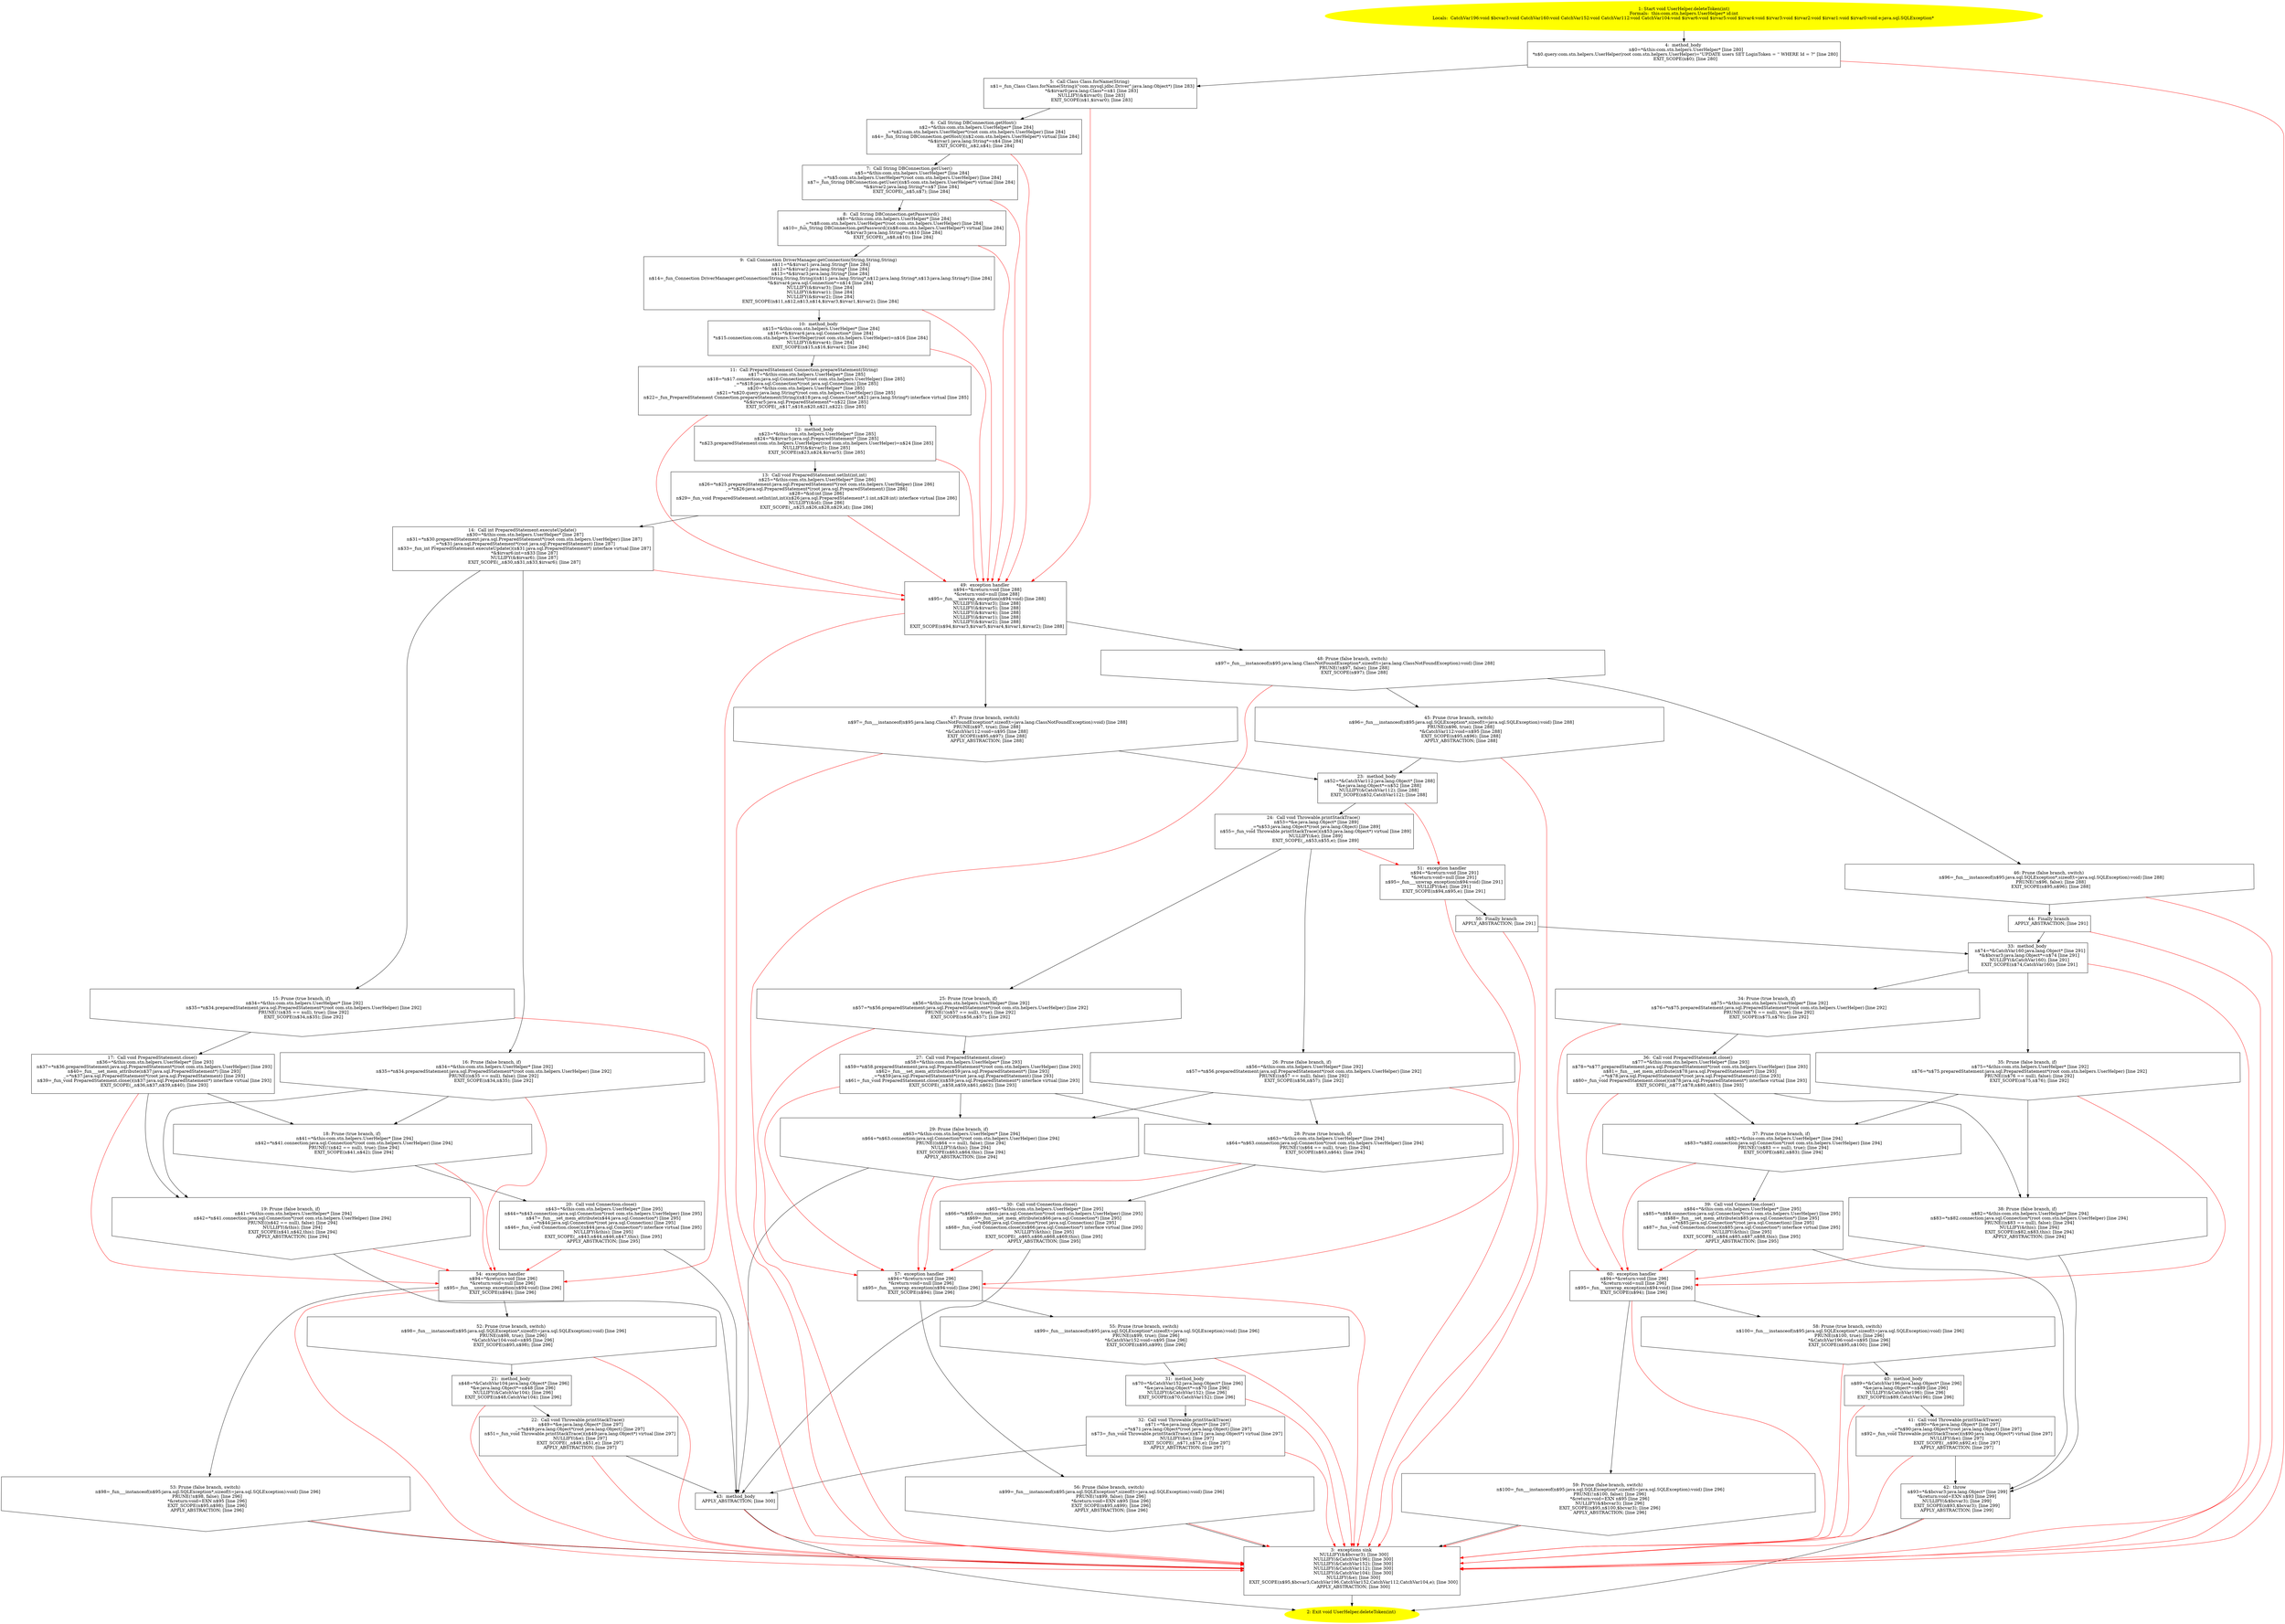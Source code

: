 /* @generated */
digraph cfg {
"com.stn.helpers.UserHelper.deleteToken(int):void.5bb02e647f7fdc0b136f45b7c01f0641_1" [label="1: Start void UserHelper.deleteToken(int)\nFormals:  this:com.stn.helpers.UserHelper* id:int\nLocals:  CatchVar196:void $bcvar3:void CatchVar160:void CatchVar152:void CatchVar112:void CatchVar104:void $irvar6:void $irvar5:void $irvar4:void $irvar3:void $irvar2:void $irvar1:void $irvar0:void e:java.sql.SQLException* \n  " color=yellow style=filled]
	

	 "com.stn.helpers.UserHelper.deleteToken(int):void.5bb02e647f7fdc0b136f45b7c01f0641_1" -> "com.stn.helpers.UserHelper.deleteToken(int):void.5bb02e647f7fdc0b136f45b7c01f0641_4" ;
"com.stn.helpers.UserHelper.deleteToken(int):void.5bb02e647f7fdc0b136f45b7c01f0641_2" [label="2: Exit void UserHelper.deleteToken(int) \n  " color=yellow style=filled]
	

"com.stn.helpers.UserHelper.deleteToken(int):void.5bb02e647f7fdc0b136f45b7c01f0641_3" [label="3:  exceptions sink \n   NULLIFY(&$bcvar3); [line 300]\n  NULLIFY(&CatchVar196); [line 300]\n  NULLIFY(&CatchVar152); [line 300]\n  NULLIFY(&CatchVar112); [line 300]\n  NULLIFY(&CatchVar104); [line 300]\n  NULLIFY(&e); [line 300]\n  EXIT_SCOPE(n$95,$bcvar3,CatchVar196,CatchVar152,CatchVar112,CatchVar104,e); [line 300]\n  APPLY_ABSTRACTION; [line 300]\n " shape="box"]
	

	 "com.stn.helpers.UserHelper.deleteToken(int):void.5bb02e647f7fdc0b136f45b7c01f0641_3" -> "com.stn.helpers.UserHelper.deleteToken(int):void.5bb02e647f7fdc0b136f45b7c01f0641_2" ;
"com.stn.helpers.UserHelper.deleteToken(int):void.5bb02e647f7fdc0b136f45b7c01f0641_4" [label="4:  method_body \n   n$0=*&this:com.stn.helpers.UserHelper* [line 280]\n  *n$0.query:com.stn.helpers.UserHelper(root com.stn.helpers.UserHelper)=\"UPDATE users SET LoginToken = '' WHERE Id = ?\" [line 280]\n  EXIT_SCOPE(n$0); [line 280]\n " shape="box"]
	

	 "com.stn.helpers.UserHelper.deleteToken(int):void.5bb02e647f7fdc0b136f45b7c01f0641_4" -> "com.stn.helpers.UserHelper.deleteToken(int):void.5bb02e647f7fdc0b136f45b7c01f0641_5" ;
	 "com.stn.helpers.UserHelper.deleteToken(int):void.5bb02e647f7fdc0b136f45b7c01f0641_4" -> "com.stn.helpers.UserHelper.deleteToken(int):void.5bb02e647f7fdc0b136f45b7c01f0641_3" [color="red" ];
"com.stn.helpers.UserHelper.deleteToken(int):void.5bb02e647f7fdc0b136f45b7c01f0641_5" [label="5:  Call Class Class.forName(String) \n   n$1=_fun_Class Class.forName(String)(\"com.mysql.jdbc.Driver\":java.lang.Object*) [line 283]\n  *&$irvar0:java.lang.Class*=n$1 [line 283]\n  NULLIFY(&$irvar0); [line 283]\n  EXIT_SCOPE(n$1,$irvar0); [line 283]\n " shape="box"]
	

	 "com.stn.helpers.UserHelper.deleteToken(int):void.5bb02e647f7fdc0b136f45b7c01f0641_5" -> "com.stn.helpers.UserHelper.deleteToken(int):void.5bb02e647f7fdc0b136f45b7c01f0641_6" ;
	 "com.stn.helpers.UserHelper.deleteToken(int):void.5bb02e647f7fdc0b136f45b7c01f0641_5" -> "com.stn.helpers.UserHelper.deleteToken(int):void.5bb02e647f7fdc0b136f45b7c01f0641_49" [color="red" ];
"com.stn.helpers.UserHelper.deleteToken(int):void.5bb02e647f7fdc0b136f45b7c01f0641_6" [label="6:  Call String DBConnection.getHost() \n   n$2=*&this:com.stn.helpers.UserHelper* [line 284]\n  _=*n$2:com.stn.helpers.UserHelper*(root com.stn.helpers.UserHelper) [line 284]\n  n$4=_fun_String DBConnection.getHost()(n$2:com.stn.helpers.UserHelper*) virtual [line 284]\n  *&$irvar1:java.lang.String*=n$4 [line 284]\n  EXIT_SCOPE(_,n$2,n$4); [line 284]\n " shape="box"]
	

	 "com.stn.helpers.UserHelper.deleteToken(int):void.5bb02e647f7fdc0b136f45b7c01f0641_6" -> "com.stn.helpers.UserHelper.deleteToken(int):void.5bb02e647f7fdc0b136f45b7c01f0641_7" ;
	 "com.stn.helpers.UserHelper.deleteToken(int):void.5bb02e647f7fdc0b136f45b7c01f0641_6" -> "com.stn.helpers.UserHelper.deleteToken(int):void.5bb02e647f7fdc0b136f45b7c01f0641_49" [color="red" ];
"com.stn.helpers.UserHelper.deleteToken(int):void.5bb02e647f7fdc0b136f45b7c01f0641_7" [label="7:  Call String DBConnection.getUser() \n   n$5=*&this:com.stn.helpers.UserHelper* [line 284]\n  _=*n$5:com.stn.helpers.UserHelper*(root com.stn.helpers.UserHelper) [line 284]\n  n$7=_fun_String DBConnection.getUser()(n$5:com.stn.helpers.UserHelper*) virtual [line 284]\n  *&$irvar2:java.lang.String*=n$7 [line 284]\n  EXIT_SCOPE(_,n$5,n$7); [line 284]\n " shape="box"]
	

	 "com.stn.helpers.UserHelper.deleteToken(int):void.5bb02e647f7fdc0b136f45b7c01f0641_7" -> "com.stn.helpers.UserHelper.deleteToken(int):void.5bb02e647f7fdc0b136f45b7c01f0641_8" ;
	 "com.stn.helpers.UserHelper.deleteToken(int):void.5bb02e647f7fdc0b136f45b7c01f0641_7" -> "com.stn.helpers.UserHelper.deleteToken(int):void.5bb02e647f7fdc0b136f45b7c01f0641_49" [color="red" ];
"com.stn.helpers.UserHelper.deleteToken(int):void.5bb02e647f7fdc0b136f45b7c01f0641_8" [label="8:  Call String DBConnection.getPassword() \n   n$8=*&this:com.stn.helpers.UserHelper* [line 284]\n  _=*n$8:com.stn.helpers.UserHelper*(root com.stn.helpers.UserHelper) [line 284]\n  n$10=_fun_String DBConnection.getPassword()(n$8:com.stn.helpers.UserHelper*) virtual [line 284]\n  *&$irvar3:java.lang.String*=n$10 [line 284]\n  EXIT_SCOPE(_,n$8,n$10); [line 284]\n " shape="box"]
	

	 "com.stn.helpers.UserHelper.deleteToken(int):void.5bb02e647f7fdc0b136f45b7c01f0641_8" -> "com.stn.helpers.UserHelper.deleteToken(int):void.5bb02e647f7fdc0b136f45b7c01f0641_9" ;
	 "com.stn.helpers.UserHelper.deleteToken(int):void.5bb02e647f7fdc0b136f45b7c01f0641_8" -> "com.stn.helpers.UserHelper.deleteToken(int):void.5bb02e647f7fdc0b136f45b7c01f0641_49" [color="red" ];
"com.stn.helpers.UserHelper.deleteToken(int):void.5bb02e647f7fdc0b136f45b7c01f0641_9" [label="9:  Call Connection DriverManager.getConnection(String,String,String) \n   n$11=*&$irvar1:java.lang.String* [line 284]\n  n$12=*&$irvar2:java.lang.String* [line 284]\n  n$13=*&$irvar3:java.lang.String* [line 284]\n  n$14=_fun_Connection DriverManager.getConnection(String,String,String)(n$11:java.lang.String*,n$12:java.lang.String*,n$13:java.lang.String*) [line 284]\n  *&$irvar4:java.sql.Connection*=n$14 [line 284]\n  NULLIFY(&$irvar3); [line 284]\n  NULLIFY(&$irvar1); [line 284]\n  NULLIFY(&$irvar2); [line 284]\n  EXIT_SCOPE(n$11,n$12,n$13,n$14,$irvar3,$irvar1,$irvar2); [line 284]\n " shape="box"]
	

	 "com.stn.helpers.UserHelper.deleteToken(int):void.5bb02e647f7fdc0b136f45b7c01f0641_9" -> "com.stn.helpers.UserHelper.deleteToken(int):void.5bb02e647f7fdc0b136f45b7c01f0641_10" ;
	 "com.stn.helpers.UserHelper.deleteToken(int):void.5bb02e647f7fdc0b136f45b7c01f0641_9" -> "com.stn.helpers.UserHelper.deleteToken(int):void.5bb02e647f7fdc0b136f45b7c01f0641_49" [color="red" ];
"com.stn.helpers.UserHelper.deleteToken(int):void.5bb02e647f7fdc0b136f45b7c01f0641_10" [label="10:  method_body \n   n$15=*&this:com.stn.helpers.UserHelper* [line 284]\n  n$16=*&$irvar4:java.sql.Connection* [line 284]\n  *n$15.connection:com.stn.helpers.UserHelper(root com.stn.helpers.UserHelper)=n$16 [line 284]\n  NULLIFY(&$irvar4); [line 284]\n  EXIT_SCOPE(n$15,n$16,$irvar4); [line 284]\n " shape="box"]
	

	 "com.stn.helpers.UserHelper.deleteToken(int):void.5bb02e647f7fdc0b136f45b7c01f0641_10" -> "com.stn.helpers.UserHelper.deleteToken(int):void.5bb02e647f7fdc0b136f45b7c01f0641_11" ;
	 "com.stn.helpers.UserHelper.deleteToken(int):void.5bb02e647f7fdc0b136f45b7c01f0641_10" -> "com.stn.helpers.UserHelper.deleteToken(int):void.5bb02e647f7fdc0b136f45b7c01f0641_49" [color="red" ];
"com.stn.helpers.UserHelper.deleteToken(int):void.5bb02e647f7fdc0b136f45b7c01f0641_11" [label="11:  Call PreparedStatement Connection.prepareStatement(String) \n   n$17=*&this:com.stn.helpers.UserHelper* [line 285]\n  n$18=*n$17.connection:java.sql.Connection*(root com.stn.helpers.UserHelper) [line 285]\n  _=*n$18:java.sql.Connection*(root java.sql.Connection) [line 285]\n  n$20=*&this:com.stn.helpers.UserHelper* [line 285]\n  n$21=*n$20.query:java.lang.String*(root com.stn.helpers.UserHelper) [line 285]\n  n$22=_fun_PreparedStatement Connection.prepareStatement(String)(n$18:java.sql.Connection*,n$21:java.lang.String*) interface virtual [line 285]\n  *&$irvar5:java.sql.PreparedStatement*=n$22 [line 285]\n  EXIT_SCOPE(_,n$17,n$18,n$20,n$21,n$22); [line 285]\n " shape="box"]
	

	 "com.stn.helpers.UserHelper.deleteToken(int):void.5bb02e647f7fdc0b136f45b7c01f0641_11" -> "com.stn.helpers.UserHelper.deleteToken(int):void.5bb02e647f7fdc0b136f45b7c01f0641_12" ;
	 "com.stn.helpers.UserHelper.deleteToken(int):void.5bb02e647f7fdc0b136f45b7c01f0641_11" -> "com.stn.helpers.UserHelper.deleteToken(int):void.5bb02e647f7fdc0b136f45b7c01f0641_49" [color="red" ];
"com.stn.helpers.UserHelper.deleteToken(int):void.5bb02e647f7fdc0b136f45b7c01f0641_12" [label="12:  method_body \n   n$23=*&this:com.stn.helpers.UserHelper* [line 285]\n  n$24=*&$irvar5:java.sql.PreparedStatement* [line 285]\n  *n$23.preparedStatement:com.stn.helpers.UserHelper(root com.stn.helpers.UserHelper)=n$24 [line 285]\n  NULLIFY(&$irvar5); [line 285]\n  EXIT_SCOPE(n$23,n$24,$irvar5); [line 285]\n " shape="box"]
	

	 "com.stn.helpers.UserHelper.deleteToken(int):void.5bb02e647f7fdc0b136f45b7c01f0641_12" -> "com.stn.helpers.UserHelper.deleteToken(int):void.5bb02e647f7fdc0b136f45b7c01f0641_13" ;
	 "com.stn.helpers.UserHelper.deleteToken(int):void.5bb02e647f7fdc0b136f45b7c01f0641_12" -> "com.stn.helpers.UserHelper.deleteToken(int):void.5bb02e647f7fdc0b136f45b7c01f0641_49" [color="red" ];
"com.stn.helpers.UserHelper.deleteToken(int):void.5bb02e647f7fdc0b136f45b7c01f0641_13" [label="13:  Call void PreparedStatement.setInt(int,int) \n   n$25=*&this:com.stn.helpers.UserHelper* [line 286]\n  n$26=*n$25.preparedStatement:java.sql.PreparedStatement*(root com.stn.helpers.UserHelper) [line 286]\n  _=*n$26:java.sql.PreparedStatement*(root java.sql.PreparedStatement) [line 286]\n  n$28=*&id:int [line 286]\n  n$29=_fun_void PreparedStatement.setInt(int,int)(n$26:java.sql.PreparedStatement*,1:int,n$28:int) interface virtual [line 286]\n  NULLIFY(&id); [line 286]\n  EXIT_SCOPE(_,n$25,n$26,n$28,n$29,id); [line 286]\n " shape="box"]
	

	 "com.stn.helpers.UserHelper.deleteToken(int):void.5bb02e647f7fdc0b136f45b7c01f0641_13" -> "com.stn.helpers.UserHelper.deleteToken(int):void.5bb02e647f7fdc0b136f45b7c01f0641_14" ;
	 "com.stn.helpers.UserHelper.deleteToken(int):void.5bb02e647f7fdc0b136f45b7c01f0641_13" -> "com.stn.helpers.UserHelper.deleteToken(int):void.5bb02e647f7fdc0b136f45b7c01f0641_49" [color="red" ];
"com.stn.helpers.UserHelper.deleteToken(int):void.5bb02e647f7fdc0b136f45b7c01f0641_14" [label="14:  Call int PreparedStatement.executeUpdate() \n   n$30=*&this:com.stn.helpers.UserHelper* [line 287]\n  n$31=*n$30.preparedStatement:java.sql.PreparedStatement*(root com.stn.helpers.UserHelper) [line 287]\n  _=*n$31:java.sql.PreparedStatement*(root java.sql.PreparedStatement) [line 287]\n  n$33=_fun_int PreparedStatement.executeUpdate()(n$31:java.sql.PreparedStatement*) interface virtual [line 287]\n  *&$irvar6:int=n$33 [line 287]\n  NULLIFY(&$irvar6); [line 287]\n  EXIT_SCOPE(_,n$30,n$31,n$33,$irvar6); [line 287]\n " shape="box"]
	

	 "com.stn.helpers.UserHelper.deleteToken(int):void.5bb02e647f7fdc0b136f45b7c01f0641_14" -> "com.stn.helpers.UserHelper.deleteToken(int):void.5bb02e647f7fdc0b136f45b7c01f0641_15" ;
	 "com.stn.helpers.UserHelper.deleteToken(int):void.5bb02e647f7fdc0b136f45b7c01f0641_14" -> "com.stn.helpers.UserHelper.deleteToken(int):void.5bb02e647f7fdc0b136f45b7c01f0641_16" ;
	 "com.stn.helpers.UserHelper.deleteToken(int):void.5bb02e647f7fdc0b136f45b7c01f0641_14" -> "com.stn.helpers.UserHelper.deleteToken(int):void.5bb02e647f7fdc0b136f45b7c01f0641_49" [color="red" ];
"com.stn.helpers.UserHelper.deleteToken(int):void.5bb02e647f7fdc0b136f45b7c01f0641_15" [label="15: Prune (true branch, if) \n   n$34=*&this:com.stn.helpers.UserHelper* [line 292]\n  n$35=*n$34.preparedStatement:java.sql.PreparedStatement*(root com.stn.helpers.UserHelper) [line 292]\n  PRUNE(!(n$35 == null), true); [line 292]\n  EXIT_SCOPE(n$34,n$35); [line 292]\n " shape="invhouse"]
	

	 "com.stn.helpers.UserHelper.deleteToken(int):void.5bb02e647f7fdc0b136f45b7c01f0641_15" -> "com.stn.helpers.UserHelper.deleteToken(int):void.5bb02e647f7fdc0b136f45b7c01f0641_17" ;
	 "com.stn.helpers.UserHelper.deleteToken(int):void.5bb02e647f7fdc0b136f45b7c01f0641_15" -> "com.stn.helpers.UserHelper.deleteToken(int):void.5bb02e647f7fdc0b136f45b7c01f0641_54" [color="red" ];
"com.stn.helpers.UserHelper.deleteToken(int):void.5bb02e647f7fdc0b136f45b7c01f0641_16" [label="16: Prune (false branch, if) \n   n$34=*&this:com.stn.helpers.UserHelper* [line 292]\n  n$35=*n$34.preparedStatement:java.sql.PreparedStatement*(root com.stn.helpers.UserHelper) [line 292]\n  PRUNE((n$35 == null), false); [line 292]\n  EXIT_SCOPE(n$34,n$35); [line 292]\n " shape="invhouse"]
	

	 "com.stn.helpers.UserHelper.deleteToken(int):void.5bb02e647f7fdc0b136f45b7c01f0641_16" -> "com.stn.helpers.UserHelper.deleteToken(int):void.5bb02e647f7fdc0b136f45b7c01f0641_18" ;
	 "com.stn.helpers.UserHelper.deleteToken(int):void.5bb02e647f7fdc0b136f45b7c01f0641_16" -> "com.stn.helpers.UserHelper.deleteToken(int):void.5bb02e647f7fdc0b136f45b7c01f0641_19" ;
	 "com.stn.helpers.UserHelper.deleteToken(int):void.5bb02e647f7fdc0b136f45b7c01f0641_16" -> "com.stn.helpers.UserHelper.deleteToken(int):void.5bb02e647f7fdc0b136f45b7c01f0641_54" [color="red" ];
"com.stn.helpers.UserHelper.deleteToken(int):void.5bb02e647f7fdc0b136f45b7c01f0641_17" [label="17:  Call void PreparedStatement.close() \n   n$36=*&this:com.stn.helpers.UserHelper* [line 293]\n  n$37=*n$36.preparedStatement:java.sql.PreparedStatement*(root com.stn.helpers.UserHelper) [line 293]\n  n$40=_fun___set_mem_attribute(n$37:java.sql.PreparedStatement*) [line 293]\n  _=*n$37:java.sql.PreparedStatement*(root java.sql.PreparedStatement) [line 293]\n  n$39=_fun_void PreparedStatement.close()(n$37:java.sql.PreparedStatement*) interface virtual [line 293]\n  EXIT_SCOPE(_,n$36,n$37,n$39,n$40); [line 293]\n " shape="box"]
	

	 "com.stn.helpers.UserHelper.deleteToken(int):void.5bb02e647f7fdc0b136f45b7c01f0641_17" -> "com.stn.helpers.UserHelper.deleteToken(int):void.5bb02e647f7fdc0b136f45b7c01f0641_18" ;
	 "com.stn.helpers.UserHelper.deleteToken(int):void.5bb02e647f7fdc0b136f45b7c01f0641_17" -> "com.stn.helpers.UserHelper.deleteToken(int):void.5bb02e647f7fdc0b136f45b7c01f0641_19" ;
	 "com.stn.helpers.UserHelper.deleteToken(int):void.5bb02e647f7fdc0b136f45b7c01f0641_17" -> "com.stn.helpers.UserHelper.deleteToken(int):void.5bb02e647f7fdc0b136f45b7c01f0641_54" [color="red" ];
"com.stn.helpers.UserHelper.deleteToken(int):void.5bb02e647f7fdc0b136f45b7c01f0641_18" [label="18: Prune (true branch, if) \n   n$41=*&this:com.stn.helpers.UserHelper* [line 294]\n  n$42=*n$41.connection:java.sql.Connection*(root com.stn.helpers.UserHelper) [line 294]\n  PRUNE(!(n$42 == null), true); [line 294]\n  EXIT_SCOPE(n$41,n$42); [line 294]\n " shape="invhouse"]
	

	 "com.stn.helpers.UserHelper.deleteToken(int):void.5bb02e647f7fdc0b136f45b7c01f0641_18" -> "com.stn.helpers.UserHelper.deleteToken(int):void.5bb02e647f7fdc0b136f45b7c01f0641_20" ;
	 "com.stn.helpers.UserHelper.deleteToken(int):void.5bb02e647f7fdc0b136f45b7c01f0641_18" -> "com.stn.helpers.UserHelper.deleteToken(int):void.5bb02e647f7fdc0b136f45b7c01f0641_54" [color="red" ];
"com.stn.helpers.UserHelper.deleteToken(int):void.5bb02e647f7fdc0b136f45b7c01f0641_19" [label="19: Prune (false branch, if) \n   n$41=*&this:com.stn.helpers.UserHelper* [line 294]\n  n$42=*n$41.connection:java.sql.Connection*(root com.stn.helpers.UserHelper) [line 294]\n  PRUNE((n$42 == null), false); [line 294]\n  NULLIFY(&this); [line 294]\n  EXIT_SCOPE(n$41,n$42,this); [line 294]\n  APPLY_ABSTRACTION; [line 294]\n " shape="invhouse"]
	

	 "com.stn.helpers.UserHelper.deleteToken(int):void.5bb02e647f7fdc0b136f45b7c01f0641_19" -> "com.stn.helpers.UserHelper.deleteToken(int):void.5bb02e647f7fdc0b136f45b7c01f0641_43" ;
	 "com.stn.helpers.UserHelper.deleteToken(int):void.5bb02e647f7fdc0b136f45b7c01f0641_19" -> "com.stn.helpers.UserHelper.deleteToken(int):void.5bb02e647f7fdc0b136f45b7c01f0641_54" [color="red" ];
"com.stn.helpers.UserHelper.deleteToken(int):void.5bb02e647f7fdc0b136f45b7c01f0641_20" [label="20:  Call void Connection.close() \n   n$43=*&this:com.stn.helpers.UserHelper* [line 295]\n  n$44=*n$43.connection:java.sql.Connection*(root com.stn.helpers.UserHelper) [line 295]\n  n$47=_fun___set_mem_attribute(n$44:java.sql.Connection*) [line 295]\n  _=*n$44:java.sql.Connection*(root java.sql.Connection) [line 295]\n  n$46=_fun_void Connection.close()(n$44:java.sql.Connection*) interface virtual [line 295]\n  NULLIFY(&this); [line 295]\n  EXIT_SCOPE(_,n$43,n$44,n$46,n$47,this); [line 295]\n  APPLY_ABSTRACTION; [line 295]\n " shape="box"]
	

	 "com.stn.helpers.UserHelper.deleteToken(int):void.5bb02e647f7fdc0b136f45b7c01f0641_20" -> "com.stn.helpers.UserHelper.deleteToken(int):void.5bb02e647f7fdc0b136f45b7c01f0641_43" ;
	 "com.stn.helpers.UserHelper.deleteToken(int):void.5bb02e647f7fdc0b136f45b7c01f0641_20" -> "com.stn.helpers.UserHelper.deleteToken(int):void.5bb02e647f7fdc0b136f45b7c01f0641_54" [color="red" ];
"com.stn.helpers.UserHelper.deleteToken(int):void.5bb02e647f7fdc0b136f45b7c01f0641_21" [label="21:  method_body \n   n$48=*&CatchVar104:java.lang.Object* [line 296]\n  *&e:java.lang.Object*=n$48 [line 296]\n  NULLIFY(&CatchVar104); [line 296]\n  EXIT_SCOPE(n$48,CatchVar104); [line 296]\n " shape="box"]
	

	 "com.stn.helpers.UserHelper.deleteToken(int):void.5bb02e647f7fdc0b136f45b7c01f0641_21" -> "com.stn.helpers.UserHelper.deleteToken(int):void.5bb02e647f7fdc0b136f45b7c01f0641_22" ;
	 "com.stn.helpers.UserHelper.deleteToken(int):void.5bb02e647f7fdc0b136f45b7c01f0641_21" -> "com.stn.helpers.UserHelper.deleteToken(int):void.5bb02e647f7fdc0b136f45b7c01f0641_3" [color="red" ];
"com.stn.helpers.UserHelper.deleteToken(int):void.5bb02e647f7fdc0b136f45b7c01f0641_22" [label="22:  Call void Throwable.printStackTrace() \n   n$49=*&e:java.lang.Object* [line 297]\n  _=*n$49:java.lang.Object*(root java.lang.Object) [line 297]\n  n$51=_fun_void Throwable.printStackTrace()(n$49:java.lang.Object*) virtual [line 297]\n  NULLIFY(&e); [line 297]\n  EXIT_SCOPE(_,n$49,n$51,e); [line 297]\n  APPLY_ABSTRACTION; [line 297]\n " shape="box"]
	

	 "com.stn.helpers.UserHelper.deleteToken(int):void.5bb02e647f7fdc0b136f45b7c01f0641_22" -> "com.stn.helpers.UserHelper.deleteToken(int):void.5bb02e647f7fdc0b136f45b7c01f0641_43" ;
	 "com.stn.helpers.UserHelper.deleteToken(int):void.5bb02e647f7fdc0b136f45b7c01f0641_22" -> "com.stn.helpers.UserHelper.deleteToken(int):void.5bb02e647f7fdc0b136f45b7c01f0641_3" [color="red" ];
"com.stn.helpers.UserHelper.deleteToken(int):void.5bb02e647f7fdc0b136f45b7c01f0641_23" [label="23:  method_body \n   n$52=*&CatchVar112:java.lang.Object* [line 288]\n  *&e:java.lang.Object*=n$52 [line 288]\n  NULLIFY(&CatchVar112); [line 288]\n  EXIT_SCOPE(n$52,CatchVar112); [line 288]\n " shape="box"]
	

	 "com.stn.helpers.UserHelper.deleteToken(int):void.5bb02e647f7fdc0b136f45b7c01f0641_23" -> "com.stn.helpers.UserHelper.deleteToken(int):void.5bb02e647f7fdc0b136f45b7c01f0641_24" ;
	 "com.stn.helpers.UserHelper.deleteToken(int):void.5bb02e647f7fdc0b136f45b7c01f0641_23" -> "com.stn.helpers.UserHelper.deleteToken(int):void.5bb02e647f7fdc0b136f45b7c01f0641_51" [color="red" ];
"com.stn.helpers.UserHelper.deleteToken(int):void.5bb02e647f7fdc0b136f45b7c01f0641_24" [label="24:  Call void Throwable.printStackTrace() \n   n$53=*&e:java.lang.Object* [line 289]\n  _=*n$53:java.lang.Object*(root java.lang.Object) [line 289]\n  n$55=_fun_void Throwable.printStackTrace()(n$53:java.lang.Object*) virtual [line 289]\n  NULLIFY(&e); [line 289]\n  EXIT_SCOPE(_,n$53,n$55,e); [line 289]\n " shape="box"]
	

	 "com.stn.helpers.UserHelper.deleteToken(int):void.5bb02e647f7fdc0b136f45b7c01f0641_24" -> "com.stn.helpers.UserHelper.deleteToken(int):void.5bb02e647f7fdc0b136f45b7c01f0641_25" ;
	 "com.stn.helpers.UserHelper.deleteToken(int):void.5bb02e647f7fdc0b136f45b7c01f0641_24" -> "com.stn.helpers.UserHelper.deleteToken(int):void.5bb02e647f7fdc0b136f45b7c01f0641_26" ;
	 "com.stn.helpers.UserHelper.deleteToken(int):void.5bb02e647f7fdc0b136f45b7c01f0641_24" -> "com.stn.helpers.UserHelper.deleteToken(int):void.5bb02e647f7fdc0b136f45b7c01f0641_51" [color="red" ];
"com.stn.helpers.UserHelper.deleteToken(int):void.5bb02e647f7fdc0b136f45b7c01f0641_25" [label="25: Prune (true branch, if) \n   n$56=*&this:com.stn.helpers.UserHelper* [line 292]\n  n$57=*n$56.preparedStatement:java.sql.PreparedStatement*(root com.stn.helpers.UserHelper) [line 292]\n  PRUNE(!(n$57 == null), true); [line 292]\n  EXIT_SCOPE(n$56,n$57); [line 292]\n " shape="invhouse"]
	

	 "com.stn.helpers.UserHelper.deleteToken(int):void.5bb02e647f7fdc0b136f45b7c01f0641_25" -> "com.stn.helpers.UserHelper.deleteToken(int):void.5bb02e647f7fdc0b136f45b7c01f0641_27" ;
	 "com.stn.helpers.UserHelper.deleteToken(int):void.5bb02e647f7fdc0b136f45b7c01f0641_25" -> "com.stn.helpers.UserHelper.deleteToken(int):void.5bb02e647f7fdc0b136f45b7c01f0641_57" [color="red" ];
"com.stn.helpers.UserHelper.deleteToken(int):void.5bb02e647f7fdc0b136f45b7c01f0641_26" [label="26: Prune (false branch, if) \n   n$56=*&this:com.stn.helpers.UserHelper* [line 292]\n  n$57=*n$56.preparedStatement:java.sql.PreparedStatement*(root com.stn.helpers.UserHelper) [line 292]\n  PRUNE((n$57 == null), false); [line 292]\n  EXIT_SCOPE(n$56,n$57); [line 292]\n " shape="invhouse"]
	

	 "com.stn.helpers.UserHelper.deleteToken(int):void.5bb02e647f7fdc0b136f45b7c01f0641_26" -> "com.stn.helpers.UserHelper.deleteToken(int):void.5bb02e647f7fdc0b136f45b7c01f0641_28" ;
	 "com.stn.helpers.UserHelper.deleteToken(int):void.5bb02e647f7fdc0b136f45b7c01f0641_26" -> "com.stn.helpers.UserHelper.deleteToken(int):void.5bb02e647f7fdc0b136f45b7c01f0641_29" ;
	 "com.stn.helpers.UserHelper.deleteToken(int):void.5bb02e647f7fdc0b136f45b7c01f0641_26" -> "com.stn.helpers.UserHelper.deleteToken(int):void.5bb02e647f7fdc0b136f45b7c01f0641_57" [color="red" ];
"com.stn.helpers.UserHelper.deleteToken(int):void.5bb02e647f7fdc0b136f45b7c01f0641_27" [label="27:  Call void PreparedStatement.close() \n   n$58=*&this:com.stn.helpers.UserHelper* [line 293]\n  n$59=*n$58.preparedStatement:java.sql.PreparedStatement*(root com.stn.helpers.UserHelper) [line 293]\n  n$62=_fun___set_mem_attribute(n$59:java.sql.PreparedStatement*) [line 293]\n  _=*n$59:java.sql.PreparedStatement*(root java.sql.PreparedStatement) [line 293]\n  n$61=_fun_void PreparedStatement.close()(n$59:java.sql.PreparedStatement*) interface virtual [line 293]\n  EXIT_SCOPE(_,n$58,n$59,n$61,n$62); [line 293]\n " shape="box"]
	

	 "com.stn.helpers.UserHelper.deleteToken(int):void.5bb02e647f7fdc0b136f45b7c01f0641_27" -> "com.stn.helpers.UserHelper.deleteToken(int):void.5bb02e647f7fdc0b136f45b7c01f0641_28" ;
	 "com.stn.helpers.UserHelper.deleteToken(int):void.5bb02e647f7fdc0b136f45b7c01f0641_27" -> "com.stn.helpers.UserHelper.deleteToken(int):void.5bb02e647f7fdc0b136f45b7c01f0641_29" ;
	 "com.stn.helpers.UserHelper.deleteToken(int):void.5bb02e647f7fdc0b136f45b7c01f0641_27" -> "com.stn.helpers.UserHelper.deleteToken(int):void.5bb02e647f7fdc0b136f45b7c01f0641_57" [color="red" ];
"com.stn.helpers.UserHelper.deleteToken(int):void.5bb02e647f7fdc0b136f45b7c01f0641_28" [label="28: Prune (true branch, if) \n   n$63=*&this:com.stn.helpers.UserHelper* [line 294]\n  n$64=*n$63.connection:java.sql.Connection*(root com.stn.helpers.UserHelper) [line 294]\n  PRUNE(!(n$64 == null), true); [line 294]\n  EXIT_SCOPE(n$63,n$64); [line 294]\n " shape="invhouse"]
	

	 "com.stn.helpers.UserHelper.deleteToken(int):void.5bb02e647f7fdc0b136f45b7c01f0641_28" -> "com.stn.helpers.UserHelper.deleteToken(int):void.5bb02e647f7fdc0b136f45b7c01f0641_30" ;
	 "com.stn.helpers.UserHelper.deleteToken(int):void.5bb02e647f7fdc0b136f45b7c01f0641_28" -> "com.stn.helpers.UserHelper.deleteToken(int):void.5bb02e647f7fdc0b136f45b7c01f0641_57" [color="red" ];
"com.stn.helpers.UserHelper.deleteToken(int):void.5bb02e647f7fdc0b136f45b7c01f0641_29" [label="29: Prune (false branch, if) \n   n$63=*&this:com.stn.helpers.UserHelper* [line 294]\n  n$64=*n$63.connection:java.sql.Connection*(root com.stn.helpers.UserHelper) [line 294]\n  PRUNE((n$64 == null), false); [line 294]\n  NULLIFY(&this); [line 294]\n  EXIT_SCOPE(n$63,n$64,this); [line 294]\n  APPLY_ABSTRACTION; [line 294]\n " shape="invhouse"]
	

	 "com.stn.helpers.UserHelper.deleteToken(int):void.5bb02e647f7fdc0b136f45b7c01f0641_29" -> "com.stn.helpers.UserHelper.deleteToken(int):void.5bb02e647f7fdc0b136f45b7c01f0641_43" ;
	 "com.stn.helpers.UserHelper.deleteToken(int):void.5bb02e647f7fdc0b136f45b7c01f0641_29" -> "com.stn.helpers.UserHelper.deleteToken(int):void.5bb02e647f7fdc0b136f45b7c01f0641_57" [color="red" ];
"com.stn.helpers.UserHelper.deleteToken(int):void.5bb02e647f7fdc0b136f45b7c01f0641_30" [label="30:  Call void Connection.close() \n   n$65=*&this:com.stn.helpers.UserHelper* [line 295]\n  n$66=*n$65.connection:java.sql.Connection*(root com.stn.helpers.UserHelper) [line 295]\n  n$69=_fun___set_mem_attribute(n$66:java.sql.Connection*) [line 295]\n  _=*n$66:java.sql.Connection*(root java.sql.Connection) [line 295]\n  n$68=_fun_void Connection.close()(n$66:java.sql.Connection*) interface virtual [line 295]\n  NULLIFY(&this); [line 295]\n  EXIT_SCOPE(_,n$65,n$66,n$68,n$69,this); [line 295]\n  APPLY_ABSTRACTION; [line 295]\n " shape="box"]
	

	 "com.stn.helpers.UserHelper.deleteToken(int):void.5bb02e647f7fdc0b136f45b7c01f0641_30" -> "com.stn.helpers.UserHelper.deleteToken(int):void.5bb02e647f7fdc0b136f45b7c01f0641_43" ;
	 "com.stn.helpers.UserHelper.deleteToken(int):void.5bb02e647f7fdc0b136f45b7c01f0641_30" -> "com.stn.helpers.UserHelper.deleteToken(int):void.5bb02e647f7fdc0b136f45b7c01f0641_57" [color="red" ];
"com.stn.helpers.UserHelper.deleteToken(int):void.5bb02e647f7fdc0b136f45b7c01f0641_31" [label="31:  method_body \n   n$70=*&CatchVar152:java.lang.Object* [line 296]\n  *&e:java.lang.Object*=n$70 [line 296]\n  NULLIFY(&CatchVar152); [line 296]\n  EXIT_SCOPE(n$70,CatchVar152); [line 296]\n " shape="box"]
	

	 "com.stn.helpers.UserHelper.deleteToken(int):void.5bb02e647f7fdc0b136f45b7c01f0641_31" -> "com.stn.helpers.UserHelper.deleteToken(int):void.5bb02e647f7fdc0b136f45b7c01f0641_32" ;
	 "com.stn.helpers.UserHelper.deleteToken(int):void.5bb02e647f7fdc0b136f45b7c01f0641_31" -> "com.stn.helpers.UserHelper.deleteToken(int):void.5bb02e647f7fdc0b136f45b7c01f0641_3" [color="red" ];
"com.stn.helpers.UserHelper.deleteToken(int):void.5bb02e647f7fdc0b136f45b7c01f0641_32" [label="32:  Call void Throwable.printStackTrace() \n   n$71=*&e:java.lang.Object* [line 297]\n  _=*n$71:java.lang.Object*(root java.lang.Object) [line 297]\n  n$73=_fun_void Throwable.printStackTrace()(n$71:java.lang.Object*) virtual [line 297]\n  NULLIFY(&e); [line 297]\n  EXIT_SCOPE(_,n$71,n$73,e); [line 297]\n  APPLY_ABSTRACTION; [line 297]\n " shape="box"]
	

	 "com.stn.helpers.UserHelper.deleteToken(int):void.5bb02e647f7fdc0b136f45b7c01f0641_32" -> "com.stn.helpers.UserHelper.deleteToken(int):void.5bb02e647f7fdc0b136f45b7c01f0641_43" ;
	 "com.stn.helpers.UserHelper.deleteToken(int):void.5bb02e647f7fdc0b136f45b7c01f0641_32" -> "com.stn.helpers.UserHelper.deleteToken(int):void.5bb02e647f7fdc0b136f45b7c01f0641_3" [color="red" ];
"com.stn.helpers.UserHelper.deleteToken(int):void.5bb02e647f7fdc0b136f45b7c01f0641_33" [label="33:  method_body \n   n$74=*&CatchVar160:java.lang.Object* [line 291]\n  *&$bcvar3:java.lang.Object*=n$74 [line 291]\n  NULLIFY(&CatchVar160); [line 291]\n  EXIT_SCOPE(n$74,CatchVar160); [line 291]\n " shape="box"]
	

	 "com.stn.helpers.UserHelper.deleteToken(int):void.5bb02e647f7fdc0b136f45b7c01f0641_33" -> "com.stn.helpers.UserHelper.deleteToken(int):void.5bb02e647f7fdc0b136f45b7c01f0641_34" ;
	 "com.stn.helpers.UserHelper.deleteToken(int):void.5bb02e647f7fdc0b136f45b7c01f0641_33" -> "com.stn.helpers.UserHelper.deleteToken(int):void.5bb02e647f7fdc0b136f45b7c01f0641_35" ;
	 "com.stn.helpers.UserHelper.deleteToken(int):void.5bb02e647f7fdc0b136f45b7c01f0641_33" -> "com.stn.helpers.UserHelper.deleteToken(int):void.5bb02e647f7fdc0b136f45b7c01f0641_3" [color="red" ];
"com.stn.helpers.UserHelper.deleteToken(int):void.5bb02e647f7fdc0b136f45b7c01f0641_34" [label="34: Prune (true branch, if) \n   n$75=*&this:com.stn.helpers.UserHelper* [line 292]\n  n$76=*n$75.preparedStatement:java.sql.PreparedStatement*(root com.stn.helpers.UserHelper) [line 292]\n  PRUNE(!(n$76 == null), true); [line 292]\n  EXIT_SCOPE(n$75,n$76); [line 292]\n " shape="invhouse"]
	

	 "com.stn.helpers.UserHelper.deleteToken(int):void.5bb02e647f7fdc0b136f45b7c01f0641_34" -> "com.stn.helpers.UserHelper.deleteToken(int):void.5bb02e647f7fdc0b136f45b7c01f0641_36" ;
	 "com.stn.helpers.UserHelper.deleteToken(int):void.5bb02e647f7fdc0b136f45b7c01f0641_34" -> "com.stn.helpers.UserHelper.deleteToken(int):void.5bb02e647f7fdc0b136f45b7c01f0641_60" [color="red" ];
"com.stn.helpers.UserHelper.deleteToken(int):void.5bb02e647f7fdc0b136f45b7c01f0641_35" [label="35: Prune (false branch, if) \n   n$75=*&this:com.stn.helpers.UserHelper* [line 292]\n  n$76=*n$75.preparedStatement:java.sql.PreparedStatement*(root com.stn.helpers.UserHelper) [line 292]\n  PRUNE((n$76 == null), false); [line 292]\n  EXIT_SCOPE(n$75,n$76); [line 292]\n " shape="invhouse"]
	

	 "com.stn.helpers.UserHelper.deleteToken(int):void.5bb02e647f7fdc0b136f45b7c01f0641_35" -> "com.stn.helpers.UserHelper.deleteToken(int):void.5bb02e647f7fdc0b136f45b7c01f0641_37" ;
	 "com.stn.helpers.UserHelper.deleteToken(int):void.5bb02e647f7fdc0b136f45b7c01f0641_35" -> "com.stn.helpers.UserHelper.deleteToken(int):void.5bb02e647f7fdc0b136f45b7c01f0641_38" ;
	 "com.stn.helpers.UserHelper.deleteToken(int):void.5bb02e647f7fdc0b136f45b7c01f0641_35" -> "com.stn.helpers.UserHelper.deleteToken(int):void.5bb02e647f7fdc0b136f45b7c01f0641_60" [color="red" ];
"com.stn.helpers.UserHelper.deleteToken(int):void.5bb02e647f7fdc0b136f45b7c01f0641_36" [label="36:  Call void PreparedStatement.close() \n   n$77=*&this:com.stn.helpers.UserHelper* [line 293]\n  n$78=*n$77.preparedStatement:java.sql.PreparedStatement*(root com.stn.helpers.UserHelper) [line 293]\n  n$81=_fun___set_mem_attribute(n$78:java.sql.PreparedStatement*) [line 293]\n  _=*n$78:java.sql.PreparedStatement*(root java.sql.PreparedStatement) [line 293]\n  n$80=_fun_void PreparedStatement.close()(n$78:java.sql.PreparedStatement*) interface virtual [line 293]\n  EXIT_SCOPE(_,n$77,n$78,n$80,n$81); [line 293]\n " shape="box"]
	

	 "com.stn.helpers.UserHelper.deleteToken(int):void.5bb02e647f7fdc0b136f45b7c01f0641_36" -> "com.stn.helpers.UserHelper.deleteToken(int):void.5bb02e647f7fdc0b136f45b7c01f0641_37" ;
	 "com.stn.helpers.UserHelper.deleteToken(int):void.5bb02e647f7fdc0b136f45b7c01f0641_36" -> "com.stn.helpers.UserHelper.deleteToken(int):void.5bb02e647f7fdc0b136f45b7c01f0641_38" ;
	 "com.stn.helpers.UserHelper.deleteToken(int):void.5bb02e647f7fdc0b136f45b7c01f0641_36" -> "com.stn.helpers.UserHelper.deleteToken(int):void.5bb02e647f7fdc0b136f45b7c01f0641_60" [color="red" ];
"com.stn.helpers.UserHelper.deleteToken(int):void.5bb02e647f7fdc0b136f45b7c01f0641_37" [label="37: Prune (true branch, if) \n   n$82=*&this:com.stn.helpers.UserHelper* [line 294]\n  n$83=*n$82.connection:java.sql.Connection*(root com.stn.helpers.UserHelper) [line 294]\n  PRUNE(!(n$83 == null), true); [line 294]\n  EXIT_SCOPE(n$82,n$83); [line 294]\n " shape="invhouse"]
	

	 "com.stn.helpers.UserHelper.deleteToken(int):void.5bb02e647f7fdc0b136f45b7c01f0641_37" -> "com.stn.helpers.UserHelper.deleteToken(int):void.5bb02e647f7fdc0b136f45b7c01f0641_39" ;
	 "com.stn.helpers.UserHelper.deleteToken(int):void.5bb02e647f7fdc0b136f45b7c01f0641_37" -> "com.stn.helpers.UserHelper.deleteToken(int):void.5bb02e647f7fdc0b136f45b7c01f0641_60" [color="red" ];
"com.stn.helpers.UserHelper.deleteToken(int):void.5bb02e647f7fdc0b136f45b7c01f0641_38" [label="38: Prune (false branch, if) \n   n$82=*&this:com.stn.helpers.UserHelper* [line 294]\n  n$83=*n$82.connection:java.sql.Connection*(root com.stn.helpers.UserHelper) [line 294]\n  PRUNE((n$83 == null), false); [line 294]\n  NULLIFY(&this); [line 294]\n  EXIT_SCOPE(n$82,n$83,this); [line 294]\n  APPLY_ABSTRACTION; [line 294]\n " shape="invhouse"]
	

	 "com.stn.helpers.UserHelper.deleteToken(int):void.5bb02e647f7fdc0b136f45b7c01f0641_38" -> "com.stn.helpers.UserHelper.deleteToken(int):void.5bb02e647f7fdc0b136f45b7c01f0641_42" ;
	 "com.stn.helpers.UserHelper.deleteToken(int):void.5bb02e647f7fdc0b136f45b7c01f0641_38" -> "com.stn.helpers.UserHelper.deleteToken(int):void.5bb02e647f7fdc0b136f45b7c01f0641_60" [color="red" ];
"com.stn.helpers.UserHelper.deleteToken(int):void.5bb02e647f7fdc0b136f45b7c01f0641_39" [label="39:  Call void Connection.close() \n   n$84=*&this:com.stn.helpers.UserHelper* [line 295]\n  n$85=*n$84.connection:java.sql.Connection*(root com.stn.helpers.UserHelper) [line 295]\n  n$88=_fun___set_mem_attribute(n$85:java.sql.Connection*) [line 295]\n  _=*n$85:java.sql.Connection*(root java.sql.Connection) [line 295]\n  n$87=_fun_void Connection.close()(n$85:java.sql.Connection*) interface virtual [line 295]\n  NULLIFY(&this); [line 295]\n  EXIT_SCOPE(_,n$84,n$85,n$87,n$88,this); [line 295]\n  APPLY_ABSTRACTION; [line 295]\n " shape="box"]
	

	 "com.stn.helpers.UserHelper.deleteToken(int):void.5bb02e647f7fdc0b136f45b7c01f0641_39" -> "com.stn.helpers.UserHelper.deleteToken(int):void.5bb02e647f7fdc0b136f45b7c01f0641_42" ;
	 "com.stn.helpers.UserHelper.deleteToken(int):void.5bb02e647f7fdc0b136f45b7c01f0641_39" -> "com.stn.helpers.UserHelper.deleteToken(int):void.5bb02e647f7fdc0b136f45b7c01f0641_60" [color="red" ];
"com.stn.helpers.UserHelper.deleteToken(int):void.5bb02e647f7fdc0b136f45b7c01f0641_40" [label="40:  method_body \n   n$89=*&CatchVar196:java.lang.Object* [line 296]\n  *&e:java.lang.Object*=n$89 [line 296]\n  NULLIFY(&CatchVar196); [line 296]\n  EXIT_SCOPE(n$89,CatchVar196); [line 296]\n " shape="box"]
	

	 "com.stn.helpers.UserHelper.deleteToken(int):void.5bb02e647f7fdc0b136f45b7c01f0641_40" -> "com.stn.helpers.UserHelper.deleteToken(int):void.5bb02e647f7fdc0b136f45b7c01f0641_41" ;
	 "com.stn.helpers.UserHelper.deleteToken(int):void.5bb02e647f7fdc0b136f45b7c01f0641_40" -> "com.stn.helpers.UserHelper.deleteToken(int):void.5bb02e647f7fdc0b136f45b7c01f0641_3" [color="red" ];
"com.stn.helpers.UserHelper.deleteToken(int):void.5bb02e647f7fdc0b136f45b7c01f0641_41" [label="41:  Call void Throwable.printStackTrace() \n   n$90=*&e:java.lang.Object* [line 297]\n  _=*n$90:java.lang.Object*(root java.lang.Object) [line 297]\n  n$92=_fun_void Throwable.printStackTrace()(n$90:java.lang.Object*) virtual [line 297]\n  NULLIFY(&e); [line 297]\n  EXIT_SCOPE(_,n$90,n$92,e); [line 297]\n  APPLY_ABSTRACTION; [line 297]\n " shape="box"]
	

	 "com.stn.helpers.UserHelper.deleteToken(int):void.5bb02e647f7fdc0b136f45b7c01f0641_41" -> "com.stn.helpers.UserHelper.deleteToken(int):void.5bb02e647f7fdc0b136f45b7c01f0641_42" ;
	 "com.stn.helpers.UserHelper.deleteToken(int):void.5bb02e647f7fdc0b136f45b7c01f0641_41" -> "com.stn.helpers.UserHelper.deleteToken(int):void.5bb02e647f7fdc0b136f45b7c01f0641_3" [color="red" ];
"com.stn.helpers.UserHelper.deleteToken(int):void.5bb02e647f7fdc0b136f45b7c01f0641_42" [label="42:  throw \n   n$93=*&$bcvar3:java.lang.Object* [line 299]\n  *&return:void=EXN n$93 [line 299]\n  NULLIFY(&$bcvar3); [line 299]\n  EXIT_SCOPE(n$93,$bcvar3); [line 299]\n  APPLY_ABSTRACTION; [line 299]\n " shape="box"]
	

	 "com.stn.helpers.UserHelper.deleteToken(int):void.5bb02e647f7fdc0b136f45b7c01f0641_42" -> "com.stn.helpers.UserHelper.deleteToken(int):void.5bb02e647f7fdc0b136f45b7c01f0641_2" ;
	 "com.stn.helpers.UserHelper.deleteToken(int):void.5bb02e647f7fdc0b136f45b7c01f0641_42" -> "com.stn.helpers.UserHelper.deleteToken(int):void.5bb02e647f7fdc0b136f45b7c01f0641_3" [color="red" ];
"com.stn.helpers.UserHelper.deleteToken(int):void.5bb02e647f7fdc0b136f45b7c01f0641_43" [label="43:  method_body \n   APPLY_ABSTRACTION; [line 300]\n " shape="box"]
	

	 "com.stn.helpers.UserHelper.deleteToken(int):void.5bb02e647f7fdc0b136f45b7c01f0641_43" -> "com.stn.helpers.UserHelper.deleteToken(int):void.5bb02e647f7fdc0b136f45b7c01f0641_2" ;
	 "com.stn.helpers.UserHelper.deleteToken(int):void.5bb02e647f7fdc0b136f45b7c01f0641_43" -> "com.stn.helpers.UserHelper.deleteToken(int):void.5bb02e647f7fdc0b136f45b7c01f0641_3" [color="red" ];
"com.stn.helpers.UserHelper.deleteToken(int):void.5bb02e647f7fdc0b136f45b7c01f0641_44" [label="44:  Finally branch \n   APPLY_ABSTRACTION; [line 291]\n " shape="box"]
	

	 "com.stn.helpers.UserHelper.deleteToken(int):void.5bb02e647f7fdc0b136f45b7c01f0641_44" -> "com.stn.helpers.UserHelper.deleteToken(int):void.5bb02e647f7fdc0b136f45b7c01f0641_33" ;
	 "com.stn.helpers.UserHelper.deleteToken(int):void.5bb02e647f7fdc0b136f45b7c01f0641_44" -> "com.stn.helpers.UserHelper.deleteToken(int):void.5bb02e647f7fdc0b136f45b7c01f0641_3" [color="red" ];
"com.stn.helpers.UserHelper.deleteToken(int):void.5bb02e647f7fdc0b136f45b7c01f0641_45" [label="45: Prune (true branch, switch) \n   n$96=_fun___instanceof(n$95:java.sql.SQLException*,sizeof(t=java.sql.SQLException):void) [line 288]\n  PRUNE(n$96, true); [line 288]\n  *&CatchVar112:void=n$95 [line 288]\n  EXIT_SCOPE(n$95,n$96); [line 288]\n  APPLY_ABSTRACTION; [line 288]\n " shape="invhouse"]
	

	 "com.stn.helpers.UserHelper.deleteToken(int):void.5bb02e647f7fdc0b136f45b7c01f0641_45" -> "com.stn.helpers.UserHelper.deleteToken(int):void.5bb02e647f7fdc0b136f45b7c01f0641_23" ;
	 "com.stn.helpers.UserHelper.deleteToken(int):void.5bb02e647f7fdc0b136f45b7c01f0641_45" -> "com.stn.helpers.UserHelper.deleteToken(int):void.5bb02e647f7fdc0b136f45b7c01f0641_3" [color="red" ];
"com.stn.helpers.UserHelper.deleteToken(int):void.5bb02e647f7fdc0b136f45b7c01f0641_46" [label="46: Prune (false branch, switch) \n   n$96=_fun___instanceof(n$95:java.sql.SQLException*,sizeof(t=java.sql.SQLException):void) [line 288]\n  PRUNE(!n$96, false); [line 288]\n  EXIT_SCOPE(n$95,n$96); [line 288]\n " shape="invhouse"]
	

	 "com.stn.helpers.UserHelper.deleteToken(int):void.5bb02e647f7fdc0b136f45b7c01f0641_46" -> "com.stn.helpers.UserHelper.deleteToken(int):void.5bb02e647f7fdc0b136f45b7c01f0641_44" ;
	 "com.stn.helpers.UserHelper.deleteToken(int):void.5bb02e647f7fdc0b136f45b7c01f0641_46" -> "com.stn.helpers.UserHelper.deleteToken(int):void.5bb02e647f7fdc0b136f45b7c01f0641_3" [color="red" ];
"com.stn.helpers.UserHelper.deleteToken(int):void.5bb02e647f7fdc0b136f45b7c01f0641_47" [label="47: Prune (true branch, switch) \n   n$97=_fun___instanceof(n$95:java.lang.ClassNotFoundException*,sizeof(t=java.lang.ClassNotFoundException):void) [line 288]\n  PRUNE(n$97, true); [line 288]\n  *&CatchVar112:void=n$95 [line 288]\n  EXIT_SCOPE(n$95,n$97); [line 288]\n  APPLY_ABSTRACTION; [line 288]\n " shape="invhouse"]
	

	 "com.stn.helpers.UserHelper.deleteToken(int):void.5bb02e647f7fdc0b136f45b7c01f0641_47" -> "com.stn.helpers.UserHelper.deleteToken(int):void.5bb02e647f7fdc0b136f45b7c01f0641_23" ;
	 "com.stn.helpers.UserHelper.deleteToken(int):void.5bb02e647f7fdc0b136f45b7c01f0641_47" -> "com.stn.helpers.UserHelper.deleteToken(int):void.5bb02e647f7fdc0b136f45b7c01f0641_3" [color="red" ];
"com.stn.helpers.UserHelper.deleteToken(int):void.5bb02e647f7fdc0b136f45b7c01f0641_48" [label="48: Prune (false branch, switch) \n   n$97=_fun___instanceof(n$95:java.lang.ClassNotFoundException*,sizeof(t=java.lang.ClassNotFoundException):void) [line 288]\n  PRUNE(!n$97, false); [line 288]\n  EXIT_SCOPE(n$97); [line 288]\n " shape="invhouse"]
	

	 "com.stn.helpers.UserHelper.deleteToken(int):void.5bb02e647f7fdc0b136f45b7c01f0641_48" -> "com.stn.helpers.UserHelper.deleteToken(int):void.5bb02e647f7fdc0b136f45b7c01f0641_45" ;
	 "com.stn.helpers.UserHelper.deleteToken(int):void.5bb02e647f7fdc0b136f45b7c01f0641_48" -> "com.stn.helpers.UserHelper.deleteToken(int):void.5bb02e647f7fdc0b136f45b7c01f0641_46" ;
	 "com.stn.helpers.UserHelper.deleteToken(int):void.5bb02e647f7fdc0b136f45b7c01f0641_48" -> "com.stn.helpers.UserHelper.deleteToken(int):void.5bb02e647f7fdc0b136f45b7c01f0641_3" [color="red" ];
"com.stn.helpers.UserHelper.deleteToken(int):void.5bb02e647f7fdc0b136f45b7c01f0641_49" [label="49:  exception handler \n   n$94=*&return:void [line 288]\n  *&return:void=null [line 288]\n  n$95=_fun___unwrap_exception(n$94:void) [line 288]\n  NULLIFY(&$irvar3); [line 288]\n  NULLIFY(&$irvar5); [line 288]\n  NULLIFY(&$irvar4); [line 288]\n  NULLIFY(&$irvar1); [line 288]\n  NULLIFY(&$irvar2); [line 288]\n  EXIT_SCOPE(n$94,$irvar3,$irvar5,$irvar4,$irvar1,$irvar2); [line 288]\n " shape="box"]
	

	 "com.stn.helpers.UserHelper.deleteToken(int):void.5bb02e647f7fdc0b136f45b7c01f0641_49" -> "com.stn.helpers.UserHelper.deleteToken(int):void.5bb02e647f7fdc0b136f45b7c01f0641_47" ;
	 "com.stn.helpers.UserHelper.deleteToken(int):void.5bb02e647f7fdc0b136f45b7c01f0641_49" -> "com.stn.helpers.UserHelper.deleteToken(int):void.5bb02e647f7fdc0b136f45b7c01f0641_48" ;
	 "com.stn.helpers.UserHelper.deleteToken(int):void.5bb02e647f7fdc0b136f45b7c01f0641_49" -> "com.stn.helpers.UserHelper.deleteToken(int):void.5bb02e647f7fdc0b136f45b7c01f0641_3" [color="red" ];
"com.stn.helpers.UserHelper.deleteToken(int):void.5bb02e647f7fdc0b136f45b7c01f0641_50" [label="50:  Finally branch \n   APPLY_ABSTRACTION; [line 291]\n " shape="box"]
	

	 "com.stn.helpers.UserHelper.deleteToken(int):void.5bb02e647f7fdc0b136f45b7c01f0641_50" -> "com.stn.helpers.UserHelper.deleteToken(int):void.5bb02e647f7fdc0b136f45b7c01f0641_33" ;
	 "com.stn.helpers.UserHelper.deleteToken(int):void.5bb02e647f7fdc0b136f45b7c01f0641_50" -> "com.stn.helpers.UserHelper.deleteToken(int):void.5bb02e647f7fdc0b136f45b7c01f0641_3" [color="red" ];
"com.stn.helpers.UserHelper.deleteToken(int):void.5bb02e647f7fdc0b136f45b7c01f0641_51" [label="51:  exception handler \n   n$94=*&return:void [line 291]\n  *&return:void=null [line 291]\n  n$95=_fun___unwrap_exception(n$94:void) [line 291]\n  NULLIFY(&e); [line 291]\n  EXIT_SCOPE(n$94,n$95,e); [line 291]\n " shape="box"]
	

	 "com.stn.helpers.UserHelper.deleteToken(int):void.5bb02e647f7fdc0b136f45b7c01f0641_51" -> "com.stn.helpers.UserHelper.deleteToken(int):void.5bb02e647f7fdc0b136f45b7c01f0641_50" ;
	 "com.stn.helpers.UserHelper.deleteToken(int):void.5bb02e647f7fdc0b136f45b7c01f0641_51" -> "com.stn.helpers.UserHelper.deleteToken(int):void.5bb02e647f7fdc0b136f45b7c01f0641_3" [color="red" ];
"com.stn.helpers.UserHelper.deleteToken(int):void.5bb02e647f7fdc0b136f45b7c01f0641_52" [label="52: Prune (true branch, switch) \n   n$98=_fun___instanceof(n$95:java.sql.SQLException*,sizeof(t=java.sql.SQLException):void) [line 296]\n  PRUNE(n$98, true); [line 296]\n  *&CatchVar104:void=n$95 [line 296]\n  EXIT_SCOPE(n$95,n$98); [line 296]\n " shape="invhouse"]
	

	 "com.stn.helpers.UserHelper.deleteToken(int):void.5bb02e647f7fdc0b136f45b7c01f0641_52" -> "com.stn.helpers.UserHelper.deleteToken(int):void.5bb02e647f7fdc0b136f45b7c01f0641_21" ;
	 "com.stn.helpers.UserHelper.deleteToken(int):void.5bb02e647f7fdc0b136f45b7c01f0641_52" -> "com.stn.helpers.UserHelper.deleteToken(int):void.5bb02e647f7fdc0b136f45b7c01f0641_3" [color="red" ];
"com.stn.helpers.UserHelper.deleteToken(int):void.5bb02e647f7fdc0b136f45b7c01f0641_53" [label="53: Prune (false branch, switch) \n   n$98=_fun___instanceof(n$95:java.sql.SQLException*,sizeof(t=java.sql.SQLException):void) [line 296]\n  PRUNE(!n$98, false); [line 296]\n  *&return:void=EXN n$95 [line 296]\n  EXIT_SCOPE(n$95,n$98); [line 296]\n  APPLY_ABSTRACTION; [line 296]\n " shape="invhouse"]
	

	 "com.stn.helpers.UserHelper.deleteToken(int):void.5bb02e647f7fdc0b136f45b7c01f0641_53" -> "com.stn.helpers.UserHelper.deleteToken(int):void.5bb02e647f7fdc0b136f45b7c01f0641_3" ;
	 "com.stn.helpers.UserHelper.deleteToken(int):void.5bb02e647f7fdc0b136f45b7c01f0641_53" -> "com.stn.helpers.UserHelper.deleteToken(int):void.5bb02e647f7fdc0b136f45b7c01f0641_3" [color="red" ];
"com.stn.helpers.UserHelper.deleteToken(int):void.5bb02e647f7fdc0b136f45b7c01f0641_54" [label="54:  exception handler \n   n$94=*&return:void [line 296]\n  *&return:void=null [line 296]\n  n$95=_fun___unwrap_exception(n$94:void) [line 296]\n  EXIT_SCOPE(n$94); [line 296]\n " shape="box"]
	

	 "com.stn.helpers.UserHelper.deleteToken(int):void.5bb02e647f7fdc0b136f45b7c01f0641_54" -> "com.stn.helpers.UserHelper.deleteToken(int):void.5bb02e647f7fdc0b136f45b7c01f0641_52" ;
	 "com.stn.helpers.UserHelper.deleteToken(int):void.5bb02e647f7fdc0b136f45b7c01f0641_54" -> "com.stn.helpers.UserHelper.deleteToken(int):void.5bb02e647f7fdc0b136f45b7c01f0641_53" ;
	 "com.stn.helpers.UserHelper.deleteToken(int):void.5bb02e647f7fdc0b136f45b7c01f0641_54" -> "com.stn.helpers.UserHelper.deleteToken(int):void.5bb02e647f7fdc0b136f45b7c01f0641_3" [color="red" ];
"com.stn.helpers.UserHelper.deleteToken(int):void.5bb02e647f7fdc0b136f45b7c01f0641_55" [label="55: Prune (true branch, switch) \n   n$99=_fun___instanceof(n$95:java.sql.SQLException*,sizeof(t=java.sql.SQLException):void) [line 296]\n  PRUNE(n$99, true); [line 296]\n  *&CatchVar152:void=n$95 [line 296]\n  EXIT_SCOPE(n$95,n$99); [line 296]\n " shape="invhouse"]
	

	 "com.stn.helpers.UserHelper.deleteToken(int):void.5bb02e647f7fdc0b136f45b7c01f0641_55" -> "com.stn.helpers.UserHelper.deleteToken(int):void.5bb02e647f7fdc0b136f45b7c01f0641_31" ;
	 "com.stn.helpers.UserHelper.deleteToken(int):void.5bb02e647f7fdc0b136f45b7c01f0641_55" -> "com.stn.helpers.UserHelper.deleteToken(int):void.5bb02e647f7fdc0b136f45b7c01f0641_3" [color="red" ];
"com.stn.helpers.UserHelper.deleteToken(int):void.5bb02e647f7fdc0b136f45b7c01f0641_56" [label="56: Prune (false branch, switch) \n   n$99=_fun___instanceof(n$95:java.sql.SQLException*,sizeof(t=java.sql.SQLException):void) [line 296]\n  PRUNE(!n$99, false); [line 296]\n  *&return:void=EXN n$95 [line 296]\n  EXIT_SCOPE(n$95,n$99); [line 296]\n  APPLY_ABSTRACTION; [line 296]\n " shape="invhouse"]
	

	 "com.stn.helpers.UserHelper.deleteToken(int):void.5bb02e647f7fdc0b136f45b7c01f0641_56" -> "com.stn.helpers.UserHelper.deleteToken(int):void.5bb02e647f7fdc0b136f45b7c01f0641_3" ;
	 "com.stn.helpers.UserHelper.deleteToken(int):void.5bb02e647f7fdc0b136f45b7c01f0641_56" -> "com.stn.helpers.UserHelper.deleteToken(int):void.5bb02e647f7fdc0b136f45b7c01f0641_3" [color="red" ];
"com.stn.helpers.UserHelper.deleteToken(int):void.5bb02e647f7fdc0b136f45b7c01f0641_57" [label="57:  exception handler \n   n$94=*&return:void [line 296]\n  *&return:void=null [line 296]\n  n$95=_fun___unwrap_exception(n$94:void) [line 296]\n  EXIT_SCOPE(n$94); [line 296]\n " shape="box"]
	

	 "com.stn.helpers.UserHelper.deleteToken(int):void.5bb02e647f7fdc0b136f45b7c01f0641_57" -> "com.stn.helpers.UserHelper.deleteToken(int):void.5bb02e647f7fdc0b136f45b7c01f0641_55" ;
	 "com.stn.helpers.UserHelper.deleteToken(int):void.5bb02e647f7fdc0b136f45b7c01f0641_57" -> "com.stn.helpers.UserHelper.deleteToken(int):void.5bb02e647f7fdc0b136f45b7c01f0641_56" ;
	 "com.stn.helpers.UserHelper.deleteToken(int):void.5bb02e647f7fdc0b136f45b7c01f0641_57" -> "com.stn.helpers.UserHelper.deleteToken(int):void.5bb02e647f7fdc0b136f45b7c01f0641_3" [color="red" ];
"com.stn.helpers.UserHelper.deleteToken(int):void.5bb02e647f7fdc0b136f45b7c01f0641_58" [label="58: Prune (true branch, switch) \n   n$100=_fun___instanceof(n$95:java.sql.SQLException*,sizeof(t=java.sql.SQLException):void) [line 296]\n  PRUNE(n$100, true); [line 296]\n  *&CatchVar196:void=n$95 [line 296]\n  EXIT_SCOPE(n$95,n$100); [line 296]\n " shape="invhouse"]
	

	 "com.stn.helpers.UserHelper.deleteToken(int):void.5bb02e647f7fdc0b136f45b7c01f0641_58" -> "com.stn.helpers.UserHelper.deleteToken(int):void.5bb02e647f7fdc0b136f45b7c01f0641_40" ;
	 "com.stn.helpers.UserHelper.deleteToken(int):void.5bb02e647f7fdc0b136f45b7c01f0641_58" -> "com.stn.helpers.UserHelper.deleteToken(int):void.5bb02e647f7fdc0b136f45b7c01f0641_3" [color="red" ];
"com.stn.helpers.UserHelper.deleteToken(int):void.5bb02e647f7fdc0b136f45b7c01f0641_59" [label="59: Prune (false branch, switch) \n   n$100=_fun___instanceof(n$95:java.sql.SQLException*,sizeof(t=java.sql.SQLException):void) [line 296]\n  PRUNE(!n$100, false); [line 296]\n  *&return:void=EXN n$95 [line 296]\n  NULLIFY(&$bcvar3); [line 296]\n  EXIT_SCOPE(n$95,n$100,$bcvar3); [line 296]\n  APPLY_ABSTRACTION; [line 296]\n " shape="invhouse"]
	

	 "com.stn.helpers.UserHelper.deleteToken(int):void.5bb02e647f7fdc0b136f45b7c01f0641_59" -> "com.stn.helpers.UserHelper.deleteToken(int):void.5bb02e647f7fdc0b136f45b7c01f0641_3" ;
	 "com.stn.helpers.UserHelper.deleteToken(int):void.5bb02e647f7fdc0b136f45b7c01f0641_59" -> "com.stn.helpers.UserHelper.deleteToken(int):void.5bb02e647f7fdc0b136f45b7c01f0641_3" [color="red" ];
"com.stn.helpers.UserHelper.deleteToken(int):void.5bb02e647f7fdc0b136f45b7c01f0641_60" [label="60:  exception handler \n   n$94=*&return:void [line 296]\n  *&return:void=null [line 296]\n  n$95=_fun___unwrap_exception(n$94:void) [line 296]\n  EXIT_SCOPE(n$94); [line 296]\n " shape="box"]
	

	 "com.stn.helpers.UserHelper.deleteToken(int):void.5bb02e647f7fdc0b136f45b7c01f0641_60" -> "com.stn.helpers.UserHelper.deleteToken(int):void.5bb02e647f7fdc0b136f45b7c01f0641_58" ;
	 "com.stn.helpers.UserHelper.deleteToken(int):void.5bb02e647f7fdc0b136f45b7c01f0641_60" -> "com.stn.helpers.UserHelper.deleteToken(int):void.5bb02e647f7fdc0b136f45b7c01f0641_59" ;
	 "com.stn.helpers.UserHelper.deleteToken(int):void.5bb02e647f7fdc0b136f45b7c01f0641_60" -> "com.stn.helpers.UserHelper.deleteToken(int):void.5bb02e647f7fdc0b136f45b7c01f0641_3" [color="red" ];
}
